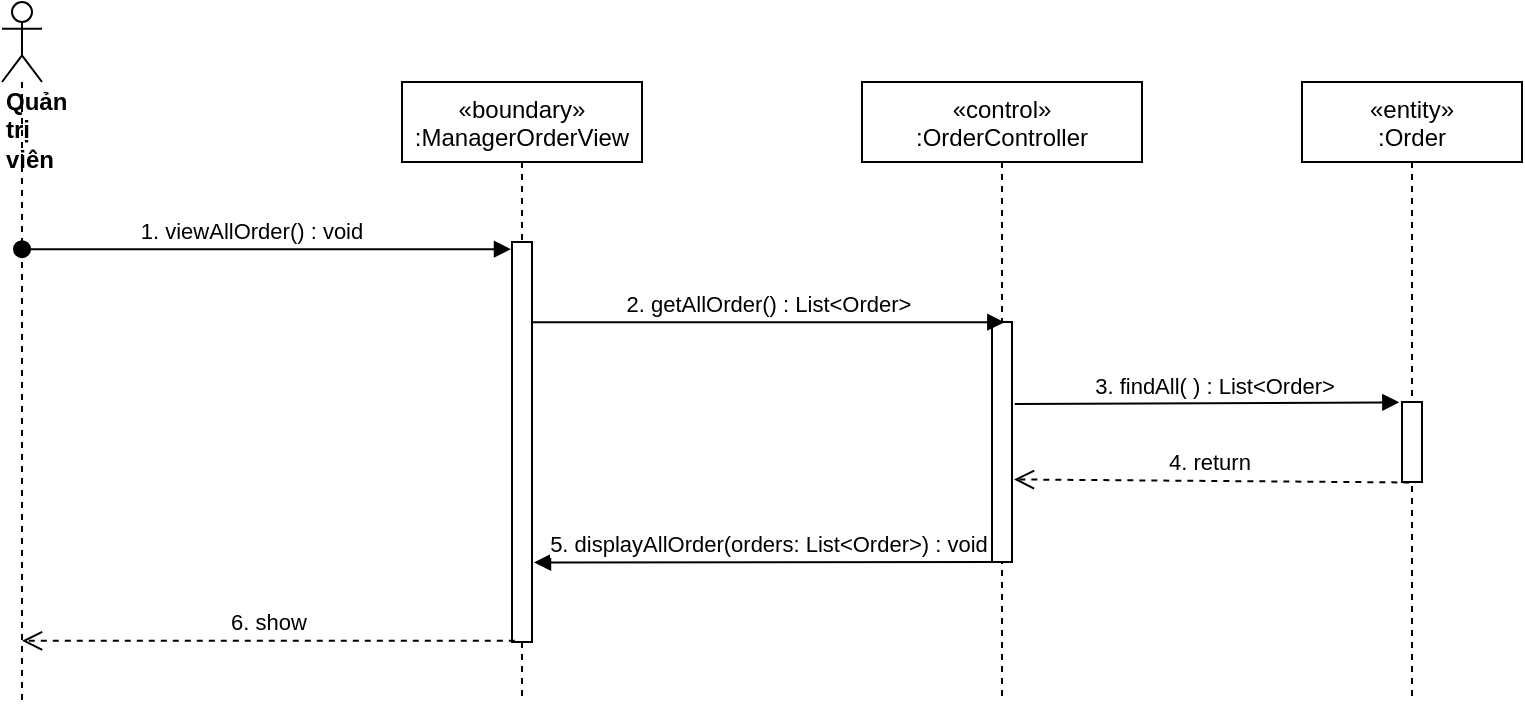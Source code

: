 <mxfile version="14.7.6" type="device"><diagram id="kgpKYQtTHZ0yAKxKKP6v" name="Page-1"><mxGraphModel dx="1038" dy="521" grid="1" gridSize="10" guides="1" tooltips="1" connect="1" arrows="1" fold="1" page="1" pageScale="1" pageWidth="850" pageHeight="1100" math="0" shadow="0"><root><mxCell id="0"/><mxCell id="1" parent="0"/><mxCell id="O-hqUbzQfyN6lvCl0_cx-1" value="«boundary»&#10;:ManagerOrderView" style="shape=umlLifeline;perimeter=lifelinePerimeter;container=1;collapsible=0;recursiveResize=0;rounded=0;shadow=0;strokeWidth=1;" parent="1" vertex="1"><mxGeometry x="300" y="80" width="120" height="310" as="geometry"/></mxCell><mxCell id="O-hqUbzQfyN6lvCl0_cx-2" value="" style="points=[];perimeter=orthogonalPerimeter;rounded=0;shadow=0;strokeWidth=1;" parent="O-hqUbzQfyN6lvCl0_cx-1" vertex="1"><mxGeometry x="55" y="80" width="10" height="200" as="geometry"/></mxCell><mxCell id="O-hqUbzQfyN6lvCl0_cx-4" value="«control»&#10;:OrderController" style="shape=umlLifeline;perimeter=lifelinePerimeter;container=1;collapsible=0;recursiveResize=0;rounded=0;shadow=0;strokeWidth=1;" parent="1" vertex="1"><mxGeometry x="530" y="80" width="140" height="310" as="geometry"/></mxCell><mxCell id="O-hqUbzQfyN6lvCl0_cx-5" value="" style="points=[];perimeter=orthogonalPerimeter;rounded=0;shadow=0;strokeWidth=1;" parent="O-hqUbzQfyN6lvCl0_cx-4" vertex="1"><mxGeometry x="65" y="120" width="10" height="120" as="geometry"/></mxCell><mxCell id="O-hqUbzQfyN6lvCl0_cx-6" value="&lt;div&gt;&lt;b&gt;Quản trị viên&lt;/b&gt;&lt;/div&gt;" style="shape=umlLifeline;participant=umlActor;perimeter=lifelinePerimeter;whiteSpace=wrap;html=1;container=1;collapsible=0;recursiveResize=0;verticalAlign=top;spacingTop=36;outlineConnect=0;align=left;" parent="1" vertex="1"><mxGeometry x="100" y="40" width="20" height="350" as="geometry"/></mxCell><mxCell id="O-hqUbzQfyN6lvCl0_cx-7" value="1. viewAllOrder() : void" style="verticalAlign=bottom;startArrow=oval;endArrow=block;startSize=8;shadow=0;strokeWidth=1;entryX=-0.05;entryY=0.018;entryDx=0;entryDy=0;entryPerimeter=0;" parent="1" source="O-hqUbzQfyN6lvCl0_cx-6" target="O-hqUbzQfyN6lvCl0_cx-2" edge="1"><mxGeometry x="-0.06" relative="1" as="geometry"><mxPoint x="100" y="170" as="sourcePoint"/><mxPoint as="offset"/></mxGeometry></mxCell><mxCell id="O-hqUbzQfyN6lvCl0_cx-10" value="2. getAllOrder() : List&amp;lt;Order&amp;gt;" style="html=1;verticalAlign=bottom;endArrow=block;entryX=0.617;entryY=0.001;entryDx=0;entryDy=0;entryPerimeter=0;" parent="1" source="O-hqUbzQfyN6lvCl0_cx-2" target="O-hqUbzQfyN6lvCl0_cx-5" edge="1"><mxGeometry width="80" relative="1" as="geometry"><mxPoint x="320" y="248" as="sourcePoint"/><mxPoint x="500" y="210" as="targetPoint"/></mxGeometry></mxCell><mxCell id="O-hqUbzQfyN6lvCl0_cx-12" value="«entity»&#10;:Order" style="shape=umlLifeline;perimeter=lifelinePerimeter;container=1;collapsible=0;recursiveResize=0;rounded=0;shadow=0;strokeWidth=1;" parent="1" vertex="1"><mxGeometry x="750" y="80" width="110" height="310" as="geometry"/></mxCell><mxCell id="O-hqUbzQfyN6lvCl0_cx-13" value="" style="points=[];perimeter=orthogonalPerimeter;rounded=0;shadow=0;strokeWidth=1;" parent="O-hqUbzQfyN6lvCl0_cx-12" vertex="1"><mxGeometry x="50" y="160" width="10" height="40" as="geometry"/></mxCell><mxCell id="O-hqUbzQfyN6lvCl0_cx-14" value="3. findAll( ) : List&amp;lt;Order&amp;gt;" style="html=1;verticalAlign=bottom;endArrow=block;entryX=-0.133;entryY=0.004;entryDx=0;entryDy=0;entryPerimeter=0;exitX=1.14;exitY=0.342;exitDx=0;exitDy=0;exitPerimeter=0;" parent="1" target="O-hqUbzQfyN6lvCl0_cx-13" edge="1" source="O-hqUbzQfyN6lvCl0_cx-5"><mxGeometry x="0.041" width="80" relative="1" as="geometry"><mxPoint x="575" y="230" as="sourcePoint"/><mxPoint x="1000" y="190" as="targetPoint"/><mxPoint as="offset"/></mxGeometry></mxCell><mxCell id="O-hqUbzQfyN6lvCl0_cx-15" value="4. return&amp;nbsp;" style="html=1;verticalAlign=bottom;endArrow=open;dashed=1;endSize=8;exitX=0.367;exitY=1.006;exitDx=0;exitDy=0;exitPerimeter=0;entryX=1.1;entryY=0.656;entryDx=0;entryDy=0;entryPerimeter=0;" parent="1" source="O-hqUbzQfyN6lvCl0_cx-13" target="O-hqUbzQfyN6lvCl0_cx-5" edge="1"><mxGeometry relative="1" as="geometry"><mxPoint x="1000" y="360" as="sourcePoint"/><mxPoint x="774" y="285" as="targetPoint"/></mxGeometry></mxCell><mxCell id="nwGBUn95yF8_i6XrYsvj-2" value="6. show" style="html=1;verticalAlign=bottom;endArrow=open;dashed=1;endSize=8;exitX=0.14;exitY=0.997;exitDx=0;exitDy=0;exitPerimeter=0;" parent="1" source="O-hqUbzQfyN6lvCl0_cx-2" target="O-hqUbzQfyN6lvCl0_cx-6" edge="1"><mxGeometry relative="1" as="geometry"><mxPoint x="480" y="370" as="sourcePoint"/><mxPoint x="400" y="370" as="targetPoint"/></mxGeometry></mxCell><mxCell id="crSK_ouHrGqegetqfBKT-1" value="5. displayAllOrder(orders: List&amp;lt;Order&amp;gt;) : void" style="html=1;verticalAlign=bottom;endArrow=block;exitX=0.5;exitY=1;exitDx=0;exitDy=0;exitPerimeter=0;entryX=1.1;entryY=0.801;entryDx=0;entryDy=0;entryPerimeter=0;" edge="1" parent="1" source="O-hqUbzQfyN6lvCl0_cx-5" target="O-hqUbzQfyN6lvCl0_cx-2"><mxGeometry width="80" relative="1" as="geometry"><mxPoint x="380" y="270" as="sourcePoint"/><mxPoint x="380" y="322" as="targetPoint"/></mxGeometry></mxCell></root></mxGraphModel></diagram></mxfile>